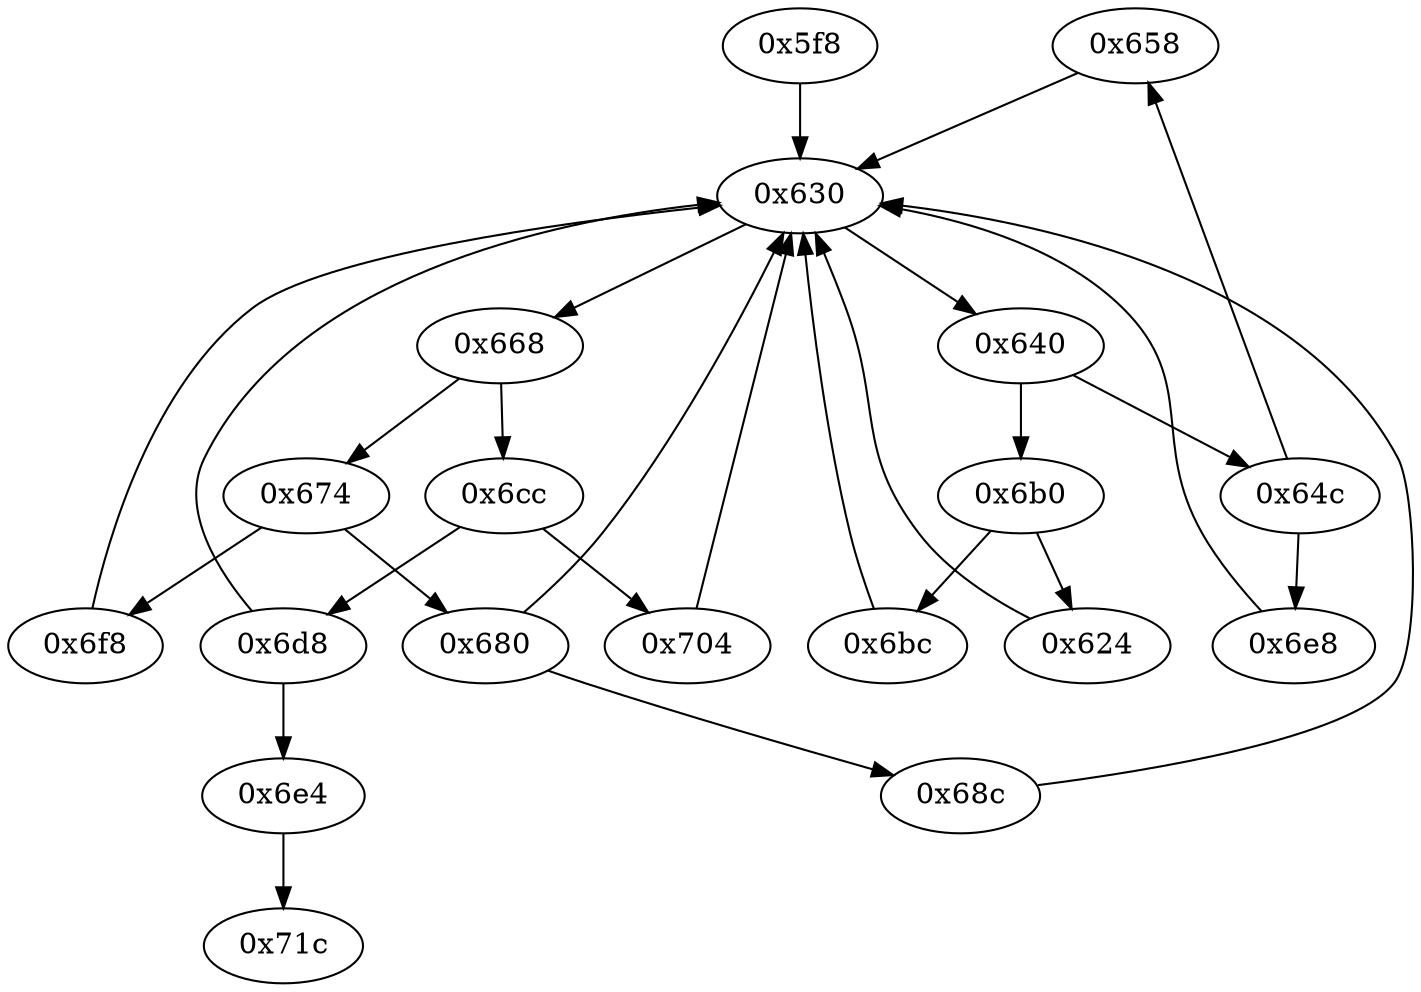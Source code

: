 strict digraph "" {
	"0x658"	 [opcode="[u'ldr', u'cmp', u'mov', u'b']"];
	"0x630"	 [opcode="[u'ldr', u'bic', u'cmp', u'b']"];
	"0x658" -> "0x630";
	"0x68c"	 [opcode="[u'ldr', u'ldr', u'ldrsb', u'cmp', u'mov', u'mov', u'strb', u'ldr', u'b']"];
	"0x68c" -> "0x630";
	"0x680"	 [opcode="[u'ldr', u'cmp', u'b']"];
	"0x680" -> "0x68c";
	"0x680" -> "0x630";
	"0x704"	 [opcode="[u'ldrb', u'ldr', u'ldr', u'cmp', u'mov', u'b']"];
	"0x704" -> "0x630";
	"0x674"	 [opcode="[u'ldr', u'cmp', u'b']"];
	"0x674" -> "0x680";
	"0x6f8"	 [opcode="[u'str', u'ldr', u'b']"];
	"0x674" -> "0x6f8";
	"0x64c"	 [opcode="[u'ldr', u'cmp', u'b']"];
	"0x64c" -> "0x658";
	"0x6e8"	 [opcode="[u'mov', u'bl', u'ldr', u'b']"];
	"0x64c" -> "0x6e8";
	"0x668"	 [opcode="[u'ldr', u'cmp', u'b']"];
	"0x630" -> "0x668";
	"0x640"	 [opcode="[u'ldr', u'cmp', u'b']"];
	"0x630" -> "0x640";
	"0x668" -> "0x674";
	"0x6cc"	 [opcode="[u'ldr', u'cmp', u'b']"];
	"0x668" -> "0x6cc";
	"0x6b0"	 [opcode="[u'ldr', u'cmp', u'b']"];
	"0x6bc"	 [opcode="[u'mov', u'bl', u'ldr', u'b']"];
	"0x6b0" -> "0x6bc";
	"0x624"	 [opcode="[u'ldr', u'cmp', u'mov']"];
	"0x6b0" -> "0x624";
	"0x640" -> "0x64c";
	"0x640" -> "0x6b0";
	"0x6e8" -> "0x630";
	"0x71c"	 [opcode="[u'mov', u'sub', u'pop']"];
	"0x6bc" -> "0x630";
	"0x6d8"	 [opcode="[u'ldr', u'cmp', u'b']"];
	"0x6d8" -> "0x630";
	"0x6e4"	 [opcode="[u'b']"];
	"0x6d8" -> "0x6e4";
	"0x6f8" -> "0x630";
	"0x6e4" -> "0x71c";
	"0x6cc" -> "0x704";
	"0x6cc" -> "0x6d8";
	"0x5f8"	 [opcode="[u'push', u'add', u'sub', u'add', u'ldr', u'ldr', u'ldr', u'add', u'ldr', u'add', u'b']"];
	"0x5f8" -> "0x630";
	"0x624" -> "0x630";
}
